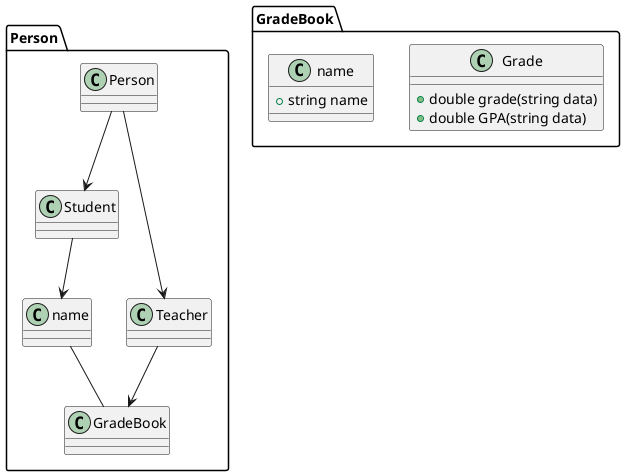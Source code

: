 @startuml classDiagram
package Person {
    Person --> Student
    Person --> Teacher
    Teacher --> GradeBook
    Student --> name
    name -- GradeBook
}

package  GradeBook {

    class Grade 
    {
        + double grade(string data)
        + double GPA(string data)
        
    }

    class name {
        + string name
    }
}

@enduml